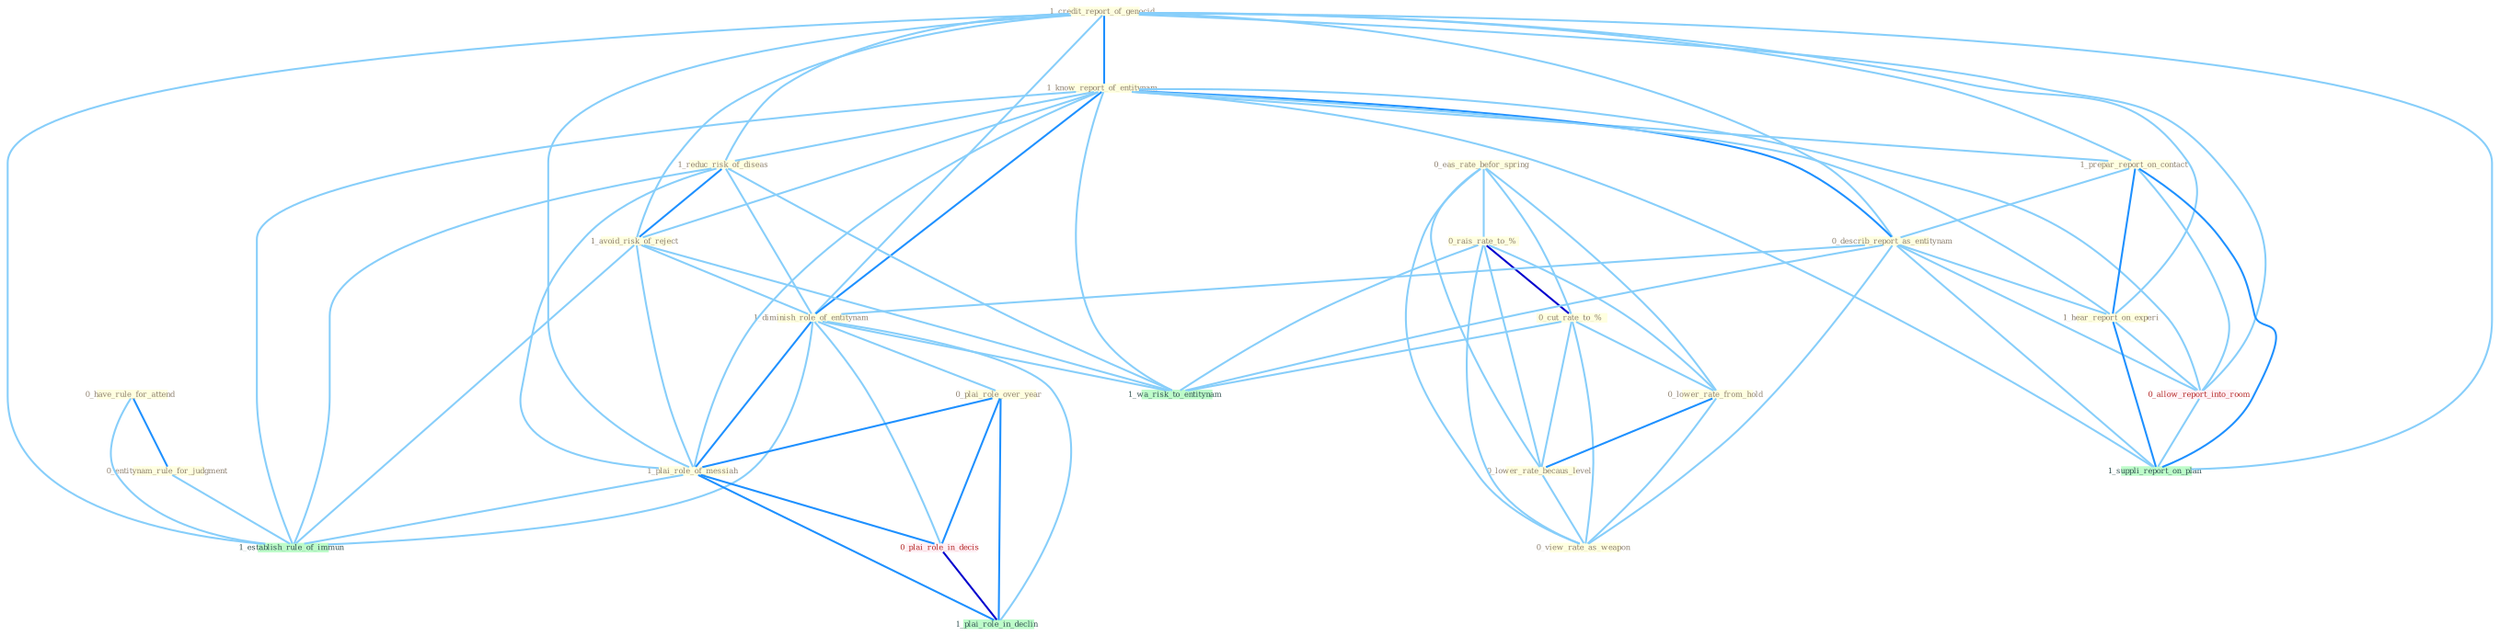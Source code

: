 Graph G{ 
    node
    [shape=polygon,style=filled,width=.5,height=.06,color="#BDFCC9",fixedsize=true,fontsize=4,
    fontcolor="#2f4f4f"];
    {node
    [color="#ffffe0", fontcolor="#8b7d6b"] "0_have_rule_for_attend " "0_eas_rate_befor_spring " "1_credit_report_of_genocid " "0_rais_rate_to_% " "0_cut_rate_to_% " "1_know_report_of_entitynam " "1_prepar_report_on_contact " "0_lower_rate_from_hold " "0_describ_report_as_entitynam " "1_reduc_risk_of_diseas " "1_avoid_risk_of_reject " "1_diminish_role_of_entitynam " "1_hear_report_on_experi " "0_plai_role_over_year " "0_lower_rate_becaus_level " "1_plai_role_of_messiah " "0_entitynam_rule_for_judgment " "0_view_rate_as_weapon "}
{node [color="#fff0f5", fontcolor="#b22222"] "0_plai_role_in_decis " "0_allow_report_into_room "}
edge [color="#B0E2FF"];

	"0_have_rule_for_attend " -- "0_entitynam_rule_for_judgment " [w="2", color="#1e90ff" , len=0.8];
	"0_have_rule_for_attend " -- "1_establish_rule_of_immun " [w="1", color="#87cefa" ];
	"0_eas_rate_befor_spring " -- "0_rais_rate_to_% " [w="1", color="#87cefa" ];
	"0_eas_rate_befor_spring " -- "0_cut_rate_to_% " [w="1", color="#87cefa" ];
	"0_eas_rate_befor_spring " -- "0_lower_rate_from_hold " [w="1", color="#87cefa" ];
	"0_eas_rate_befor_spring " -- "0_lower_rate_becaus_level " [w="1", color="#87cefa" ];
	"0_eas_rate_befor_spring " -- "0_view_rate_as_weapon " [w="1", color="#87cefa" ];
	"1_credit_report_of_genocid " -- "1_know_report_of_entitynam " [w="2", color="#1e90ff" , len=0.8];
	"1_credit_report_of_genocid " -- "1_prepar_report_on_contact " [w="1", color="#87cefa" ];
	"1_credit_report_of_genocid " -- "0_describ_report_as_entitynam " [w="1", color="#87cefa" ];
	"1_credit_report_of_genocid " -- "1_reduc_risk_of_diseas " [w="1", color="#87cefa" ];
	"1_credit_report_of_genocid " -- "1_avoid_risk_of_reject " [w="1", color="#87cefa" ];
	"1_credit_report_of_genocid " -- "1_diminish_role_of_entitynam " [w="1", color="#87cefa" ];
	"1_credit_report_of_genocid " -- "1_hear_report_on_experi " [w="1", color="#87cefa" ];
	"1_credit_report_of_genocid " -- "1_plai_role_of_messiah " [w="1", color="#87cefa" ];
	"1_credit_report_of_genocid " -- "1_establish_rule_of_immun " [w="1", color="#87cefa" ];
	"1_credit_report_of_genocid " -- "0_allow_report_into_room " [w="1", color="#87cefa" ];
	"1_credit_report_of_genocid " -- "1_suppli_report_on_plan " [w="1", color="#87cefa" ];
	"0_rais_rate_to_% " -- "0_cut_rate_to_% " [w="3", color="#0000cd" , len=0.6];
	"0_rais_rate_to_% " -- "0_lower_rate_from_hold " [w="1", color="#87cefa" ];
	"0_rais_rate_to_% " -- "0_lower_rate_becaus_level " [w="1", color="#87cefa" ];
	"0_rais_rate_to_% " -- "0_view_rate_as_weapon " [w="1", color="#87cefa" ];
	"0_rais_rate_to_% " -- "1_wa_risk_to_entitynam " [w="1", color="#87cefa" ];
	"0_cut_rate_to_% " -- "0_lower_rate_from_hold " [w="1", color="#87cefa" ];
	"0_cut_rate_to_% " -- "0_lower_rate_becaus_level " [w="1", color="#87cefa" ];
	"0_cut_rate_to_% " -- "0_view_rate_as_weapon " [w="1", color="#87cefa" ];
	"0_cut_rate_to_% " -- "1_wa_risk_to_entitynam " [w="1", color="#87cefa" ];
	"1_know_report_of_entitynam " -- "1_prepar_report_on_contact " [w="1", color="#87cefa" ];
	"1_know_report_of_entitynam " -- "0_describ_report_as_entitynam " [w="2", color="#1e90ff" , len=0.8];
	"1_know_report_of_entitynam " -- "1_reduc_risk_of_diseas " [w="1", color="#87cefa" ];
	"1_know_report_of_entitynam " -- "1_avoid_risk_of_reject " [w="1", color="#87cefa" ];
	"1_know_report_of_entitynam " -- "1_diminish_role_of_entitynam " [w="2", color="#1e90ff" , len=0.8];
	"1_know_report_of_entitynam " -- "1_hear_report_on_experi " [w="1", color="#87cefa" ];
	"1_know_report_of_entitynam " -- "1_plai_role_of_messiah " [w="1", color="#87cefa" ];
	"1_know_report_of_entitynam " -- "1_wa_risk_to_entitynam " [w="1", color="#87cefa" ];
	"1_know_report_of_entitynam " -- "1_establish_rule_of_immun " [w="1", color="#87cefa" ];
	"1_know_report_of_entitynam " -- "0_allow_report_into_room " [w="1", color="#87cefa" ];
	"1_know_report_of_entitynam " -- "1_suppli_report_on_plan " [w="1", color="#87cefa" ];
	"1_prepar_report_on_contact " -- "0_describ_report_as_entitynam " [w="1", color="#87cefa" ];
	"1_prepar_report_on_contact " -- "1_hear_report_on_experi " [w="2", color="#1e90ff" , len=0.8];
	"1_prepar_report_on_contact " -- "0_allow_report_into_room " [w="1", color="#87cefa" ];
	"1_prepar_report_on_contact " -- "1_suppli_report_on_plan " [w="2", color="#1e90ff" , len=0.8];
	"0_lower_rate_from_hold " -- "0_lower_rate_becaus_level " [w="2", color="#1e90ff" , len=0.8];
	"0_lower_rate_from_hold " -- "0_view_rate_as_weapon " [w="1", color="#87cefa" ];
	"0_describ_report_as_entitynam " -- "1_diminish_role_of_entitynam " [w="1", color="#87cefa" ];
	"0_describ_report_as_entitynam " -- "1_hear_report_on_experi " [w="1", color="#87cefa" ];
	"0_describ_report_as_entitynam " -- "0_view_rate_as_weapon " [w="1", color="#87cefa" ];
	"0_describ_report_as_entitynam " -- "1_wa_risk_to_entitynam " [w="1", color="#87cefa" ];
	"0_describ_report_as_entitynam " -- "0_allow_report_into_room " [w="1", color="#87cefa" ];
	"0_describ_report_as_entitynam " -- "1_suppli_report_on_plan " [w="1", color="#87cefa" ];
	"1_reduc_risk_of_diseas " -- "1_avoid_risk_of_reject " [w="2", color="#1e90ff" , len=0.8];
	"1_reduc_risk_of_diseas " -- "1_diminish_role_of_entitynam " [w="1", color="#87cefa" ];
	"1_reduc_risk_of_diseas " -- "1_plai_role_of_messiah " [w="1", color="#87cefa" ];
	"1_reduc_risk_of_diseas " -- "1_wa_risk_to_entitynam " [w="1", color="#87cefa" ];
	"1_reduc_risk_of_diseas " -- "1_establish_rule_of_immun " [w="1", color="#87cefa" ];
	"1_avoid_risk_of_reject " -- "1_diminish_role_of_entitynam " [w="1", color="#87cefa" ];
	"1_avoid_risk_of_reject " -- "1_plai_role_of_messiah " [w="1", color="#87cefa" ];
	"1_avoid_risk_of_reject " -- "1_wa_risk_to_entitynam " [w="1", color="#87cefa" ];
	"1_avoid_risk_of_reject " -- "1_establish_rule_of_immun " [w="1", color="#87cefa" ];
	"1_diminish_role_of_entitynam " -- "0_plai_role_over_year " [w="1", color="#87cefa" ];
	"1_diminish_role_of_entitynam " -- "1_plai_role_of_messiah " [w="2", color="#1e90ff" , len=0.8];
	"1_diminish_role_of_entitynam " -- "1_wa_risk_to_entitynam " [w="1", color="#87cefa" ];
	"1_diminish_role_of_entitynam " -- "0_plai_role_in_decis " [w="1", color="#87cefa" ];
	"1_diminish_role_of_entitynam " -- "1_establish_rule_of_immun " [w="1", color="#87cefa" ];
	"1_diminish_role_of_entitynam " -- "1_plai_role_in_declin " [w="1", color="#87cefa" ];
	"1_hear_report_on_experi " -- "0_allow_report_into_room " [w="1", color="#87cefa" ];
	"1_hear_report_on_experi " -- "1_suppli_report_on_plan " [w="2", color="#1e90ff" , len=0.8];
	"0_plai_role_over_year " -- "1_plai_role_of_messiah " [w="2", color="#1e90ff" , len=0.8];
	"0_plai_role_over_year " -- "0_plai_role_in_decis " [w="2", color="#1e90ff" , len=0.8];
	"0_plai_role_over_year " -- "1_plai_role_in_declin " [w="2", color="#1e90ff" , len=0.8];
	"0_lower_rate_becaus_level " -- "0_view_rate_as_weapon " [w="1", color="#87cefa" ];
	"1_plai_role_of_messiah " -- "0_plai_role_in_decis " [w="2", color="#1e90ff" , len=0.8];
	"1_plai_role_of_messiah " -- "1_establish_rule_of_immun " [w="1", color="#87cefa" ];
	"1_plai_role_of_messiah " -- "1_plai_role_in_declin " [w="2", color="#1e90ff" , len=0.8];
	"0_entitynam_rule_for_judgment " -- "1_establish_rule_of_immun " [w="1", color="#87cefa" ];
	"0_plai_role_in_decis " -- "1_plai_role_in_declin " [w="3", color="#0000cd" , len=0.6];
	"0_allow_report_into_room " -- "1_suppli_report_on_plan " [w="1", color="#87cefa" ];
}